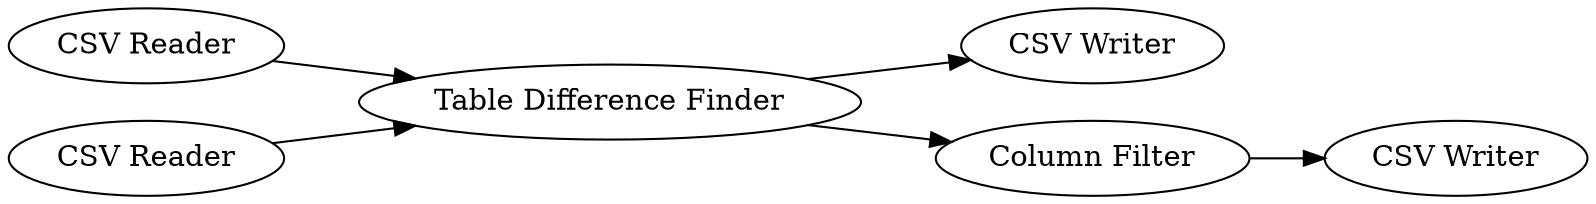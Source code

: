 digraph {
	1 [label="Table Difference Finder"]
	2 [label="CSV Reader"]
	58 [label="CSV Writer"]
	59 [label="Column Filter"]
	71 [label="CSV Writer"]
	72 [label="CSV Reader"]
	1 -> 59
	1 -> 58
	2 -> 1
	59 -> 71
	72 -> 1
	rankdir=LR
}
